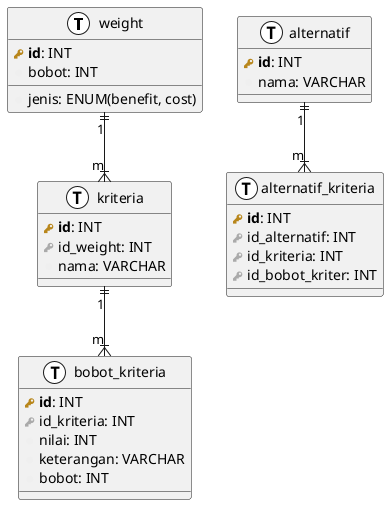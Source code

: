 @startuml
!define primary_key(x) <b><color:#b8861b><&key></color> x</b>
!define foreign_key(x) <color:#aaaaaa><&key></color> x
!define column(x) <color:#efefef><&media-record></color> x
!define table(x) entity x << (T, white) >>

table( weight )
{
    primary_key( id ): INT
    column( jenis ): ENUM(benefit, cost)
    column( bobot ): INT
}

table( kriteria )
{
    primary_key( id ): INT
    foreign_key( id_weight ): INT
    column( nama ): VARCHAR
}

table( bobot_kriteria )
{
    primary_key(id): INT
    foreign_key(id_kriteria): INT
    column( nilai ): INT
    column( keterangan ): VARCHAR
    column( bobot ): INT
}

table( alternatif )
{
    primary_key( id ): INT
    column( nama ): VARCHAR
}

table( alternatif_kriteria )
{
    primary_key(id): INT
    foreign_key(id_alternatif): INT
    foreign_key(id_kriteria): INT
    foreign_key(id_bobot_kriter): INT
}

weight "1" ||--|{ "m" kriteria

kriteria "1" ||--|{ "m" bobot_kriteria

alternatif "1" ||--|{ "m" alternatif_kriteria
@enduml
